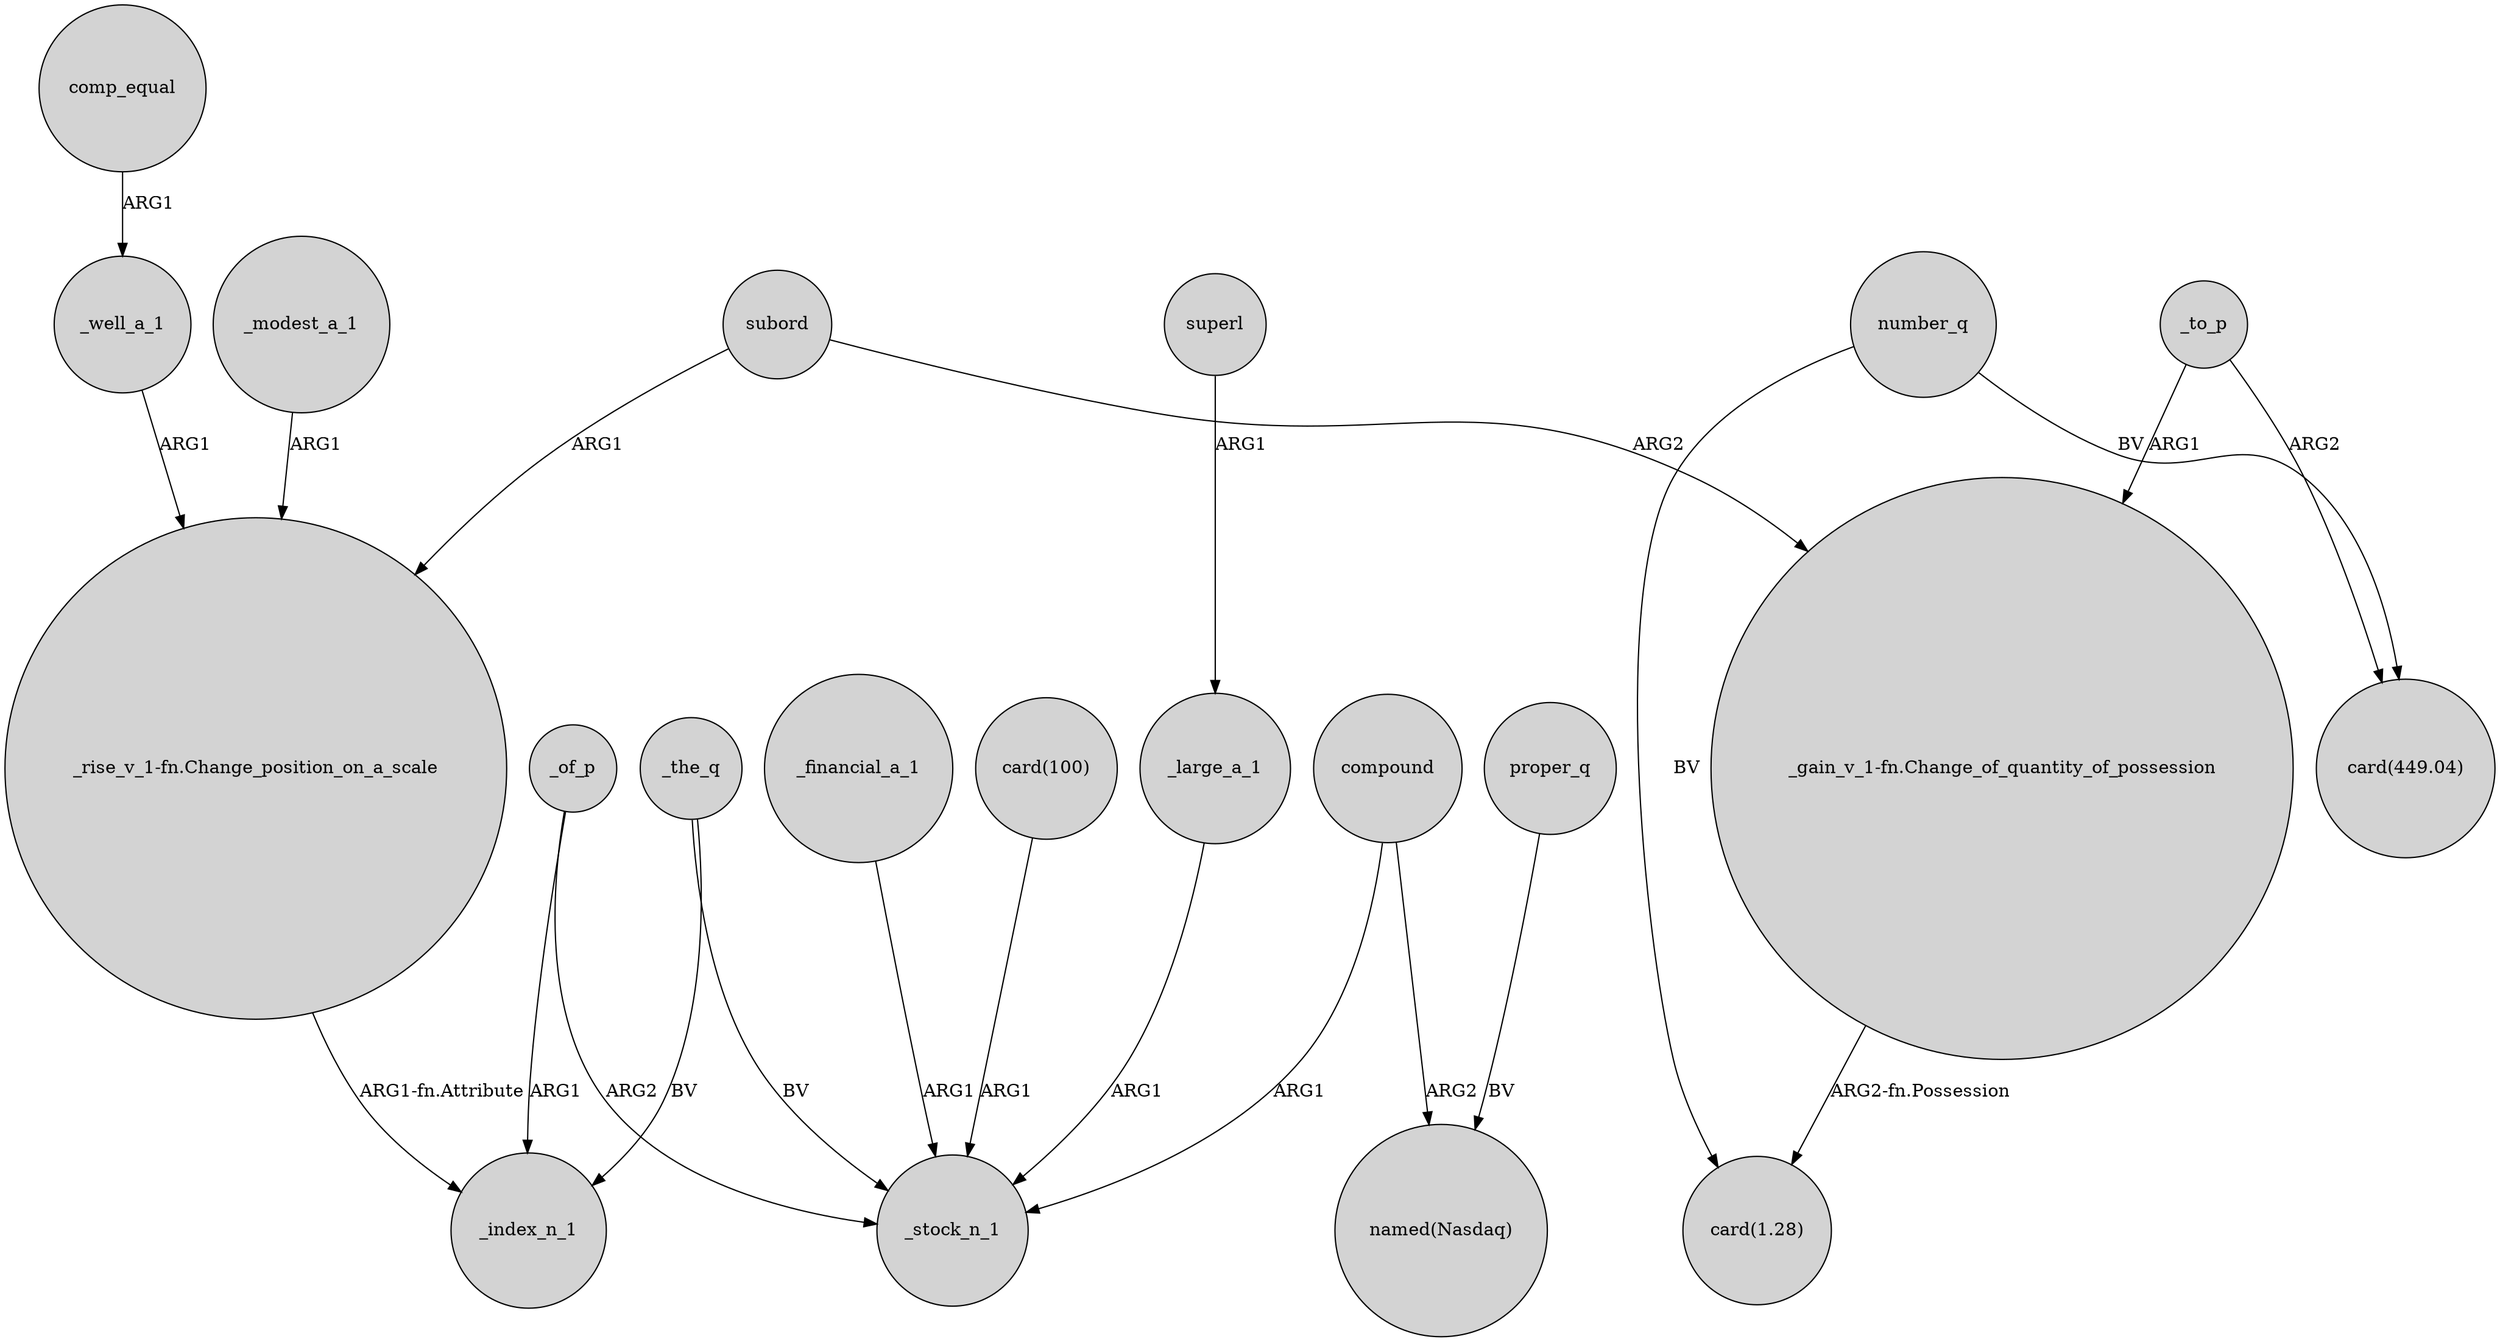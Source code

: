 digraph {
	node [shape=circle style=filled]
	subord -> "_rise_v_1-fn.Change_position_on_a_scale" [label=ARG1]
	_large_a_1 -> _stock_n_1 [label=ARG1]
	"card(100)" -> _stock_n_1 [label=ARG1]
	subord -> "_gain_v_1-fn.Change_of_quantity_of_possession" [label=ARG2]
	_the_q -> _index_n_1 [label=BV]
	"_gain_v_1-fn.Change_of_quantity_of_possession" -> "card(1.28)" [label="ARG2-fn.Possession"]
	_to_p -> "_gain_v_1-fn.Change_of_quantity_of_possession" [label=ARG1]
	_well_a_1 -> "_rise_v_1-fn.Change_position_on_a_scale" [label=ARG1]
	superl -> _large_a_1 [label=ARG1]
	compound -> _stock_n_1 [label=ARG1]
	_to_p -> "card(449.04)" [label=ARG2]
	"_rise_v_1-fn.Change_position_on_a_scale" -> _index_n_1 [label="ARG1-fn.Attribute"]
	proper_q -> "named(Nasdaq)" [label=BV]
	_of_p -> _index_n_1 [label=ARG1]
	_of_p -> _stock_n_1 [label=ARG2]
	comp_equal -> _well_a_1 [label=ARG1]
	number_q -> "card(449.04)" [label=BV]
	_modest_a_1 -> "_rise_v_1-fn.Change_position_on_a_scale" [label=ARG1]
	compound -> "named(Nasdaq)" [label=ARG2]
	_financial_a_1 -> _stock_n_1 [label=ARG1]
	_the_q -> _stock_n_1 [label=BV]
	number_q -> "card(1.28)" [label=BV]
}
